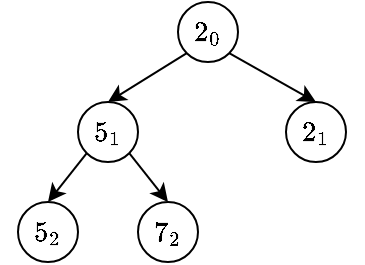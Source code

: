 <mxfile version="14.7.7" type="github">
  <diagram id="Cz0fEBuiz_Jviy1X0yJH" name="Page-1">
    <mxGraphModel dx="552" dy="379" grid="1" gridSize="10" guides="1" tooltips="1" connect="1" arrows="1" fold="1" page="1" pageScale="1" pageWidth="827" pageHeight="1169" math="1" shadow="0">
      <root>
        <mxCell id="0" />
        <mxCell id="1" parent="0" />
        <mxCell id="IcpFeoe32MFV4r-6i7G3-8" style="edgeStyle=none;rounded=0;orthogonalLoop=1;jettySize=auto;html=1;exitX=0;exitY=1;exitDx=0;exitDy=0;entryX=0.5;entryY=0;entryDx=0;entryDy=0;" edge="1" parent="1" source="IcpFeoe32MFV4r-6i7G3-1" target="IcpFeoe32MFV4r-6i7G3-2">
          <mxGeometry relative="1" as="geometry" />
        </mxCell>
        <mxCell id="IcpFeoe32MFV4r-6i7G3-9" style="edgeStyle=none;rounded=0;orthogonalLoop=1;jettySize=auto;html=1;exitX=1;exitY=1;exitDx=0;exitDy=0;entryX=0.5;entryY=0;entryDx=0;entryDy=0;" edge="1" parent="1" source="IcpFeoe32MFV4r-6i7G3-1" target="IcpFeoe32MFV4r-6i7G3-3">
          <mxGeometry relative="1" as="geometry" />
        </mxCell>
        <mxCell id="IcpFeoe32MFV4r-6i7G3-1" value="$$5_1$$" style="ellipse;whiteSpace=wrap;html=1;aspect=fixed;" vertex="1" parent="1">
          <mxGeometry x="280" y="190" width="30" height="30" as="geometry" />
        </mxCell>
        <mxCell id="IcpFeoe32MFV4r-6i7G3-2" value="$$5_2$$" style="ellipse;whiteSpace=wrap;html=1;aspect=fixed;" vertex="1" parent="1">
          <mxGeometry x="250" y="240" width="30" height="30" as="geometry" />
        </mxCell>
        <mxCell id="IcpFeoe32MFV4r-6i7G3-3" value="$$7_2$$" style="ellipse;whiteSpace=wrap;html=1;aspect=fixed;" vertex="1" parent="1">
          <mxGeometry x="310" y="240" width="30" height="30" as="geometry" />
        </mxCell>
        <mxCell id="IcpFeoe32MFV4r-6i7G3-4" value="$$2_1$$" style="ellipse;whiteSpace=wrap;html=1;aspect=fixed;" vertex="1" parent="1">
          <mxGeometry x="384" y="190" width="30" height="30" as="geometry" />
        </mxCell>
        <mxCell id="IcpFeoe32MFV4r-6i7G3-6" style="rounded=0;orthogonalLoop=1;jettySize=auto;html=1;exitX=0;exitY=1;exitDx=0;exitDy=0;entryX=0.5;entryY=0;entryDx=0;entryDy=0;" edge="1" parent="1" source="IcpFeoe32MFV4r-6i7G3-5" target="IcpFeoe32MFV4r-6i7G3-1">
          <mxGeometry relative="1" as="geometry" />
        </mxCell>
        <mxCell id="IcpFeoe32MFV4r-6i7G3-7" style="edgeStyle=none;rounded=0;orthogonalLoop=1;jettySize=auto;html=1;exitX=1;exitY=1;exitDx=0;exitDy=0;entryX=0.5;entryY=0;entryDx=0;entryDy=0;" edge="1" parent="1" source="IcpFeoe32MFV4r-6i7G3-5" target="IcpFeoe32MFV4r-6i7G3-4">
          <mxGeometry relative="1" as="geometry" />
        </mxCell>
        <mxCell id="IcpFeoe32MFV4r-6i7G3-5" value="$$2_0$$" style="ellipse;whiteSpace=wrap;html=1;aspect=fixed;" vertex="1" parent="1">
          <mxGeometry x="330" y="140" width="30" height="30" as="geometry" />
        </mxCell>
      </root>
    </mxGraphModel>
  </diagram>
</mxfile>

